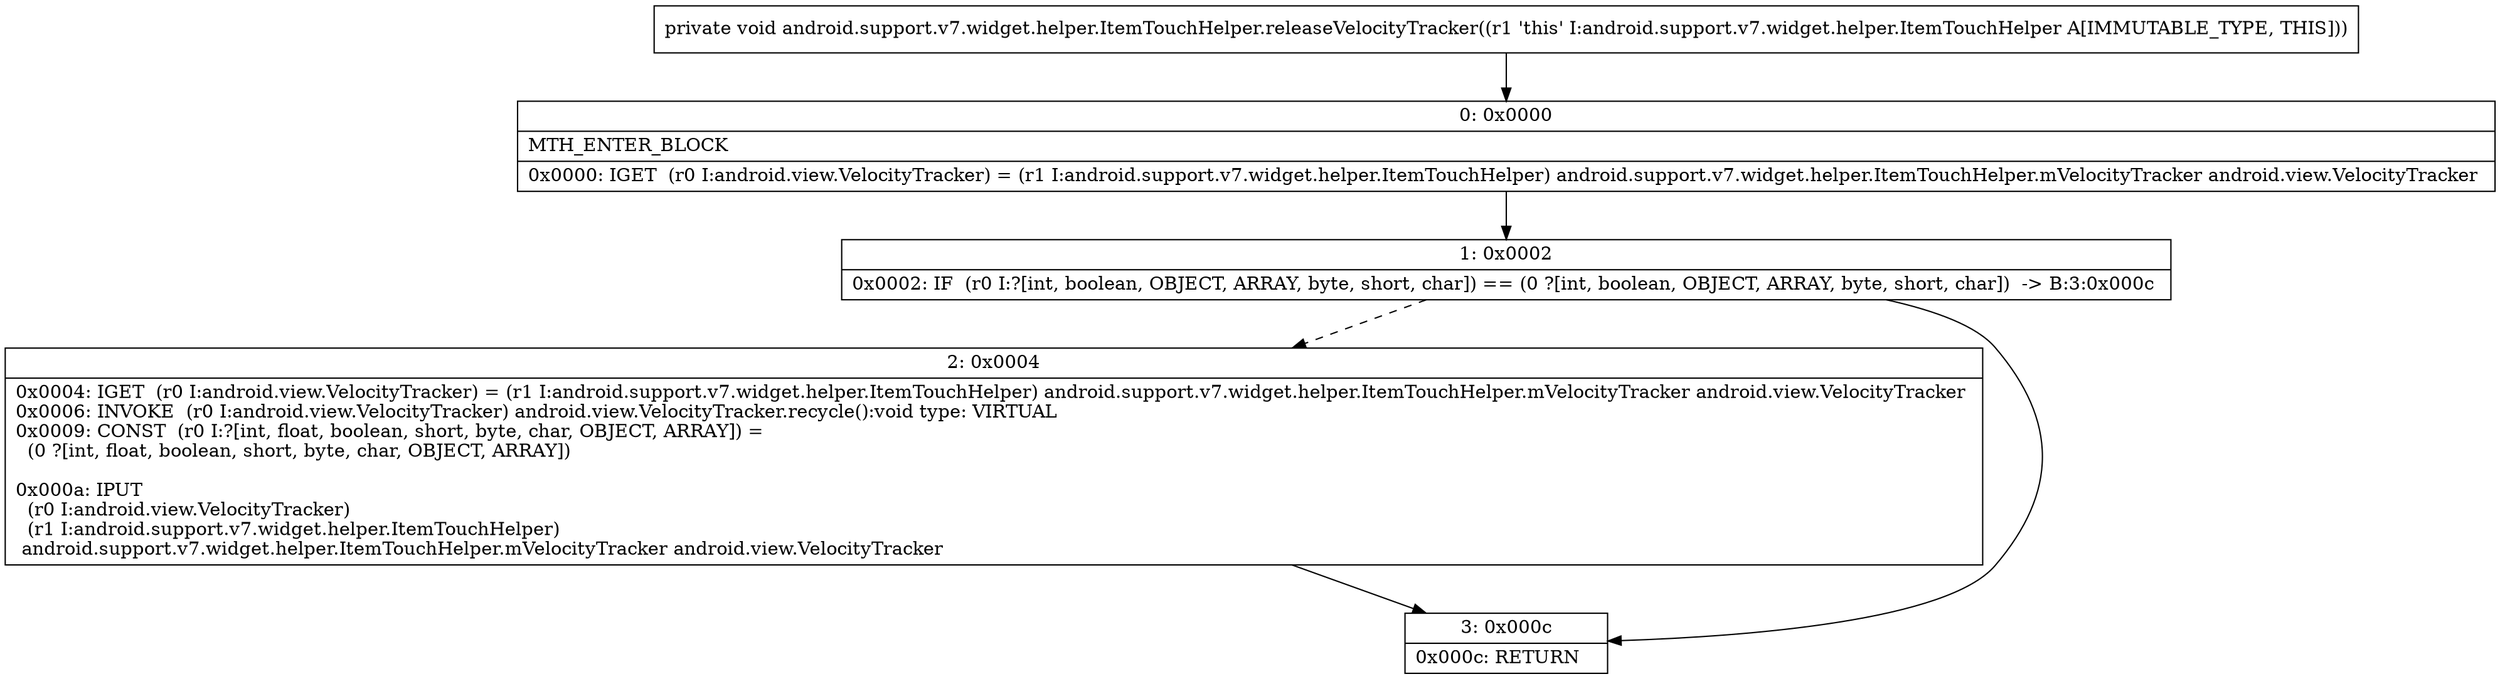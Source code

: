 digraph "CFG forandroid.support.v7.widget.helper.ItemTouchHelper.releaseVelocityTracker()V" {
Node_0 [shape=record,label="{0\:\ 0x0000|MTH_ENTER_BLOCK\l|0x0000: IGET  (r0 I:android.view.VelocityTracker) = (r1 I:android.support.v7.widget.helper.ItemTouchHelper) android.support.v7.widget.helper.ItemTouchHelper.mVelocityTracker android.view.VelocityTracker \l}"];
Node_1 [shape=record,label="{1\:\ 0x0002|0x0002: IF  (r0 I:?[int, boolean, OBJECT, ARRAY, byte, short, char]) == (0 ?[int, boolean, OBJECT, ARRAY, byte, short, char])  \-\> B:3:0x000c \l}"];
Node_2 [shape=record,label="{2\:\ 0x0004|0x0004: IGET  (r0 I:android.view.VelocityTracker) = (r1 I:android.support.v7.widget.helper.ItemTouchHelper) android.support.v7.widget.helper.ItemTouchHelper.mVelocityTracker android.view.VelocityTracker \l0x0006: INVOKE  (r0 I:android.view.VelocityTracker) android.view.VelocityTracker.recycle():void type: VIRTUAL \l0x0009: CONST  (r0 I:?[int, float, boolean, short, byte, char, OBJECT, ARRAY]) = \l  (0 ?[int, float, boolean, short, byte, char, OBJECT, ARRAY])\l \l0x000a: IPUT  \l  (r0 I:android.view.VelocityTracker)\l  (r1 I:android.support.v7.widget.helper.ItemTouchHelper)\l android.support.v7.widget.helper.ItemTouchHelper.mVelocityTracker android.view.VelocityTracker \l}"];
Node_3 [shape=record,label="{3\:\ 0x000c|0x000c: RETURN   \l}"];
MethodNode[shape=record,label="{private void android.support.v7.widget.helper.ItemTouchHelper.releaseVelocityTracker((r1 'this' I:android.support.v7.widget.helper.ItemTouchHelper A[IMMUTABLE_TYPE, THIS])) }"];
MethodNode -> Node_0;
Node_0 -> Node_1;
Node_1 -> Node_2[style=dashed];
Node_1 -> Node_3;
Node_2 -> Node_3;
}

